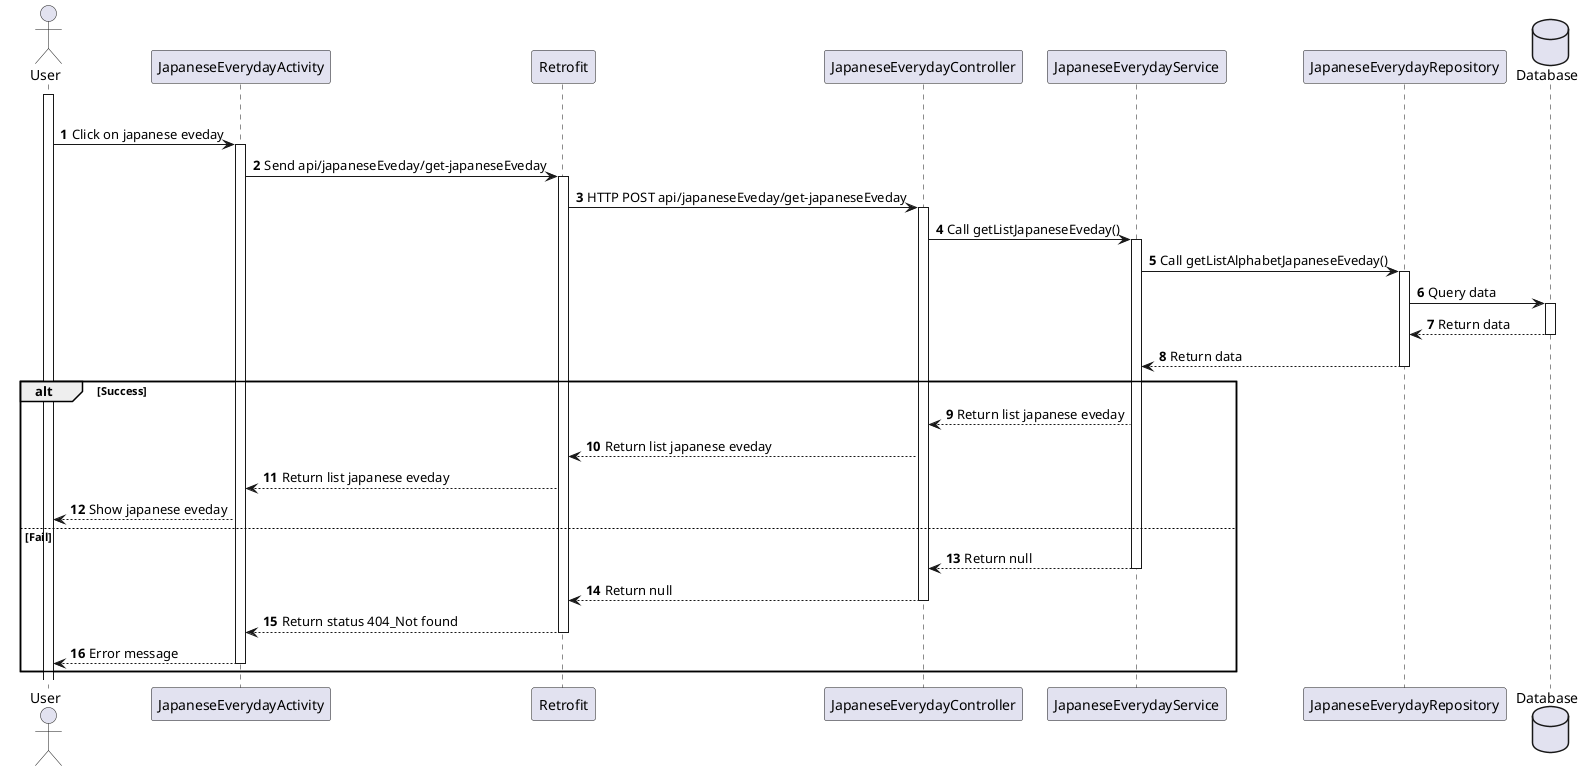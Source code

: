 @startuml
'https://plantuml.com/sequence-diagram

autonumber

actor User

participant "JapaneseEverydayActivity" as JapaneseEveryday
participant "Retrofit" as Retrofit
participant "JapaneseEverydayController" as Controller
participant "JapaneseEverydayService" as Service
participant "JapaneseEverydayRepository" as Repo

database Database
activate User
alt Success
User -> JapaneseEveryday++: Click on japanese eveday
JapaneseEveryday -> Retrofit++: Send api/japaneseEveday/get-japaneseEveday
Retrofit -> Controller++: HTTP POST api/japaneseEveday/get-japaneseEveday
Controller -> Service++: Call getListJapaneseEveday()
Service -> Repo++: Call getListAlphabetJapaneseEveday()
Repo -> Database++: Query data
Database-->Repo--: Return data
Repo-->Service--: Return data
alt Success

Service-->Controller: Return list japanese eveday
Controller-->Retrofit: Return list japanese eveday
Retrofit --> JapaneseEveryday: Return list japanese eveday
JapaneseEveryday --> User: Show japanese eveday

else Fail

Service-->Controller--: Return null
Controller-->Retrofit--: Return null
Retrofit --> JapaneseEveryday--: Return status 404_Not found
JapaneseEveryday --> User--: Error message
end


@enduml